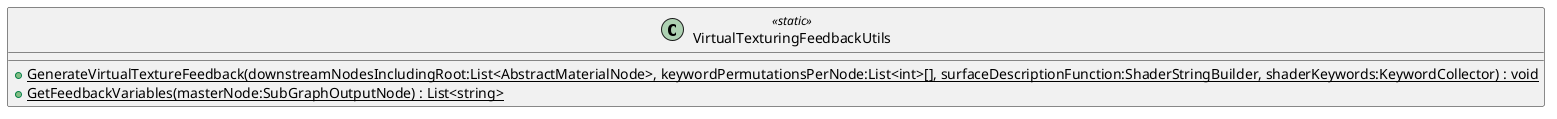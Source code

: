 @startuml
class VirtualTexturingFeedbackUtils <<static>> {
    + {static} GenerateVirtualTextureFeedback(downstreamNodesIncludingRoot:List<AbstractMaterialNode>, keywordPermutationsPerNode:List<int>[], surfaceDescriptionFunction:ShaderStringBuilder, shaderKeywords:KeywordCollector) : void
    + {static} GetFeedbackVariables(masterNode:SubGraphOutputNode) : List<string>
}
@enduml

